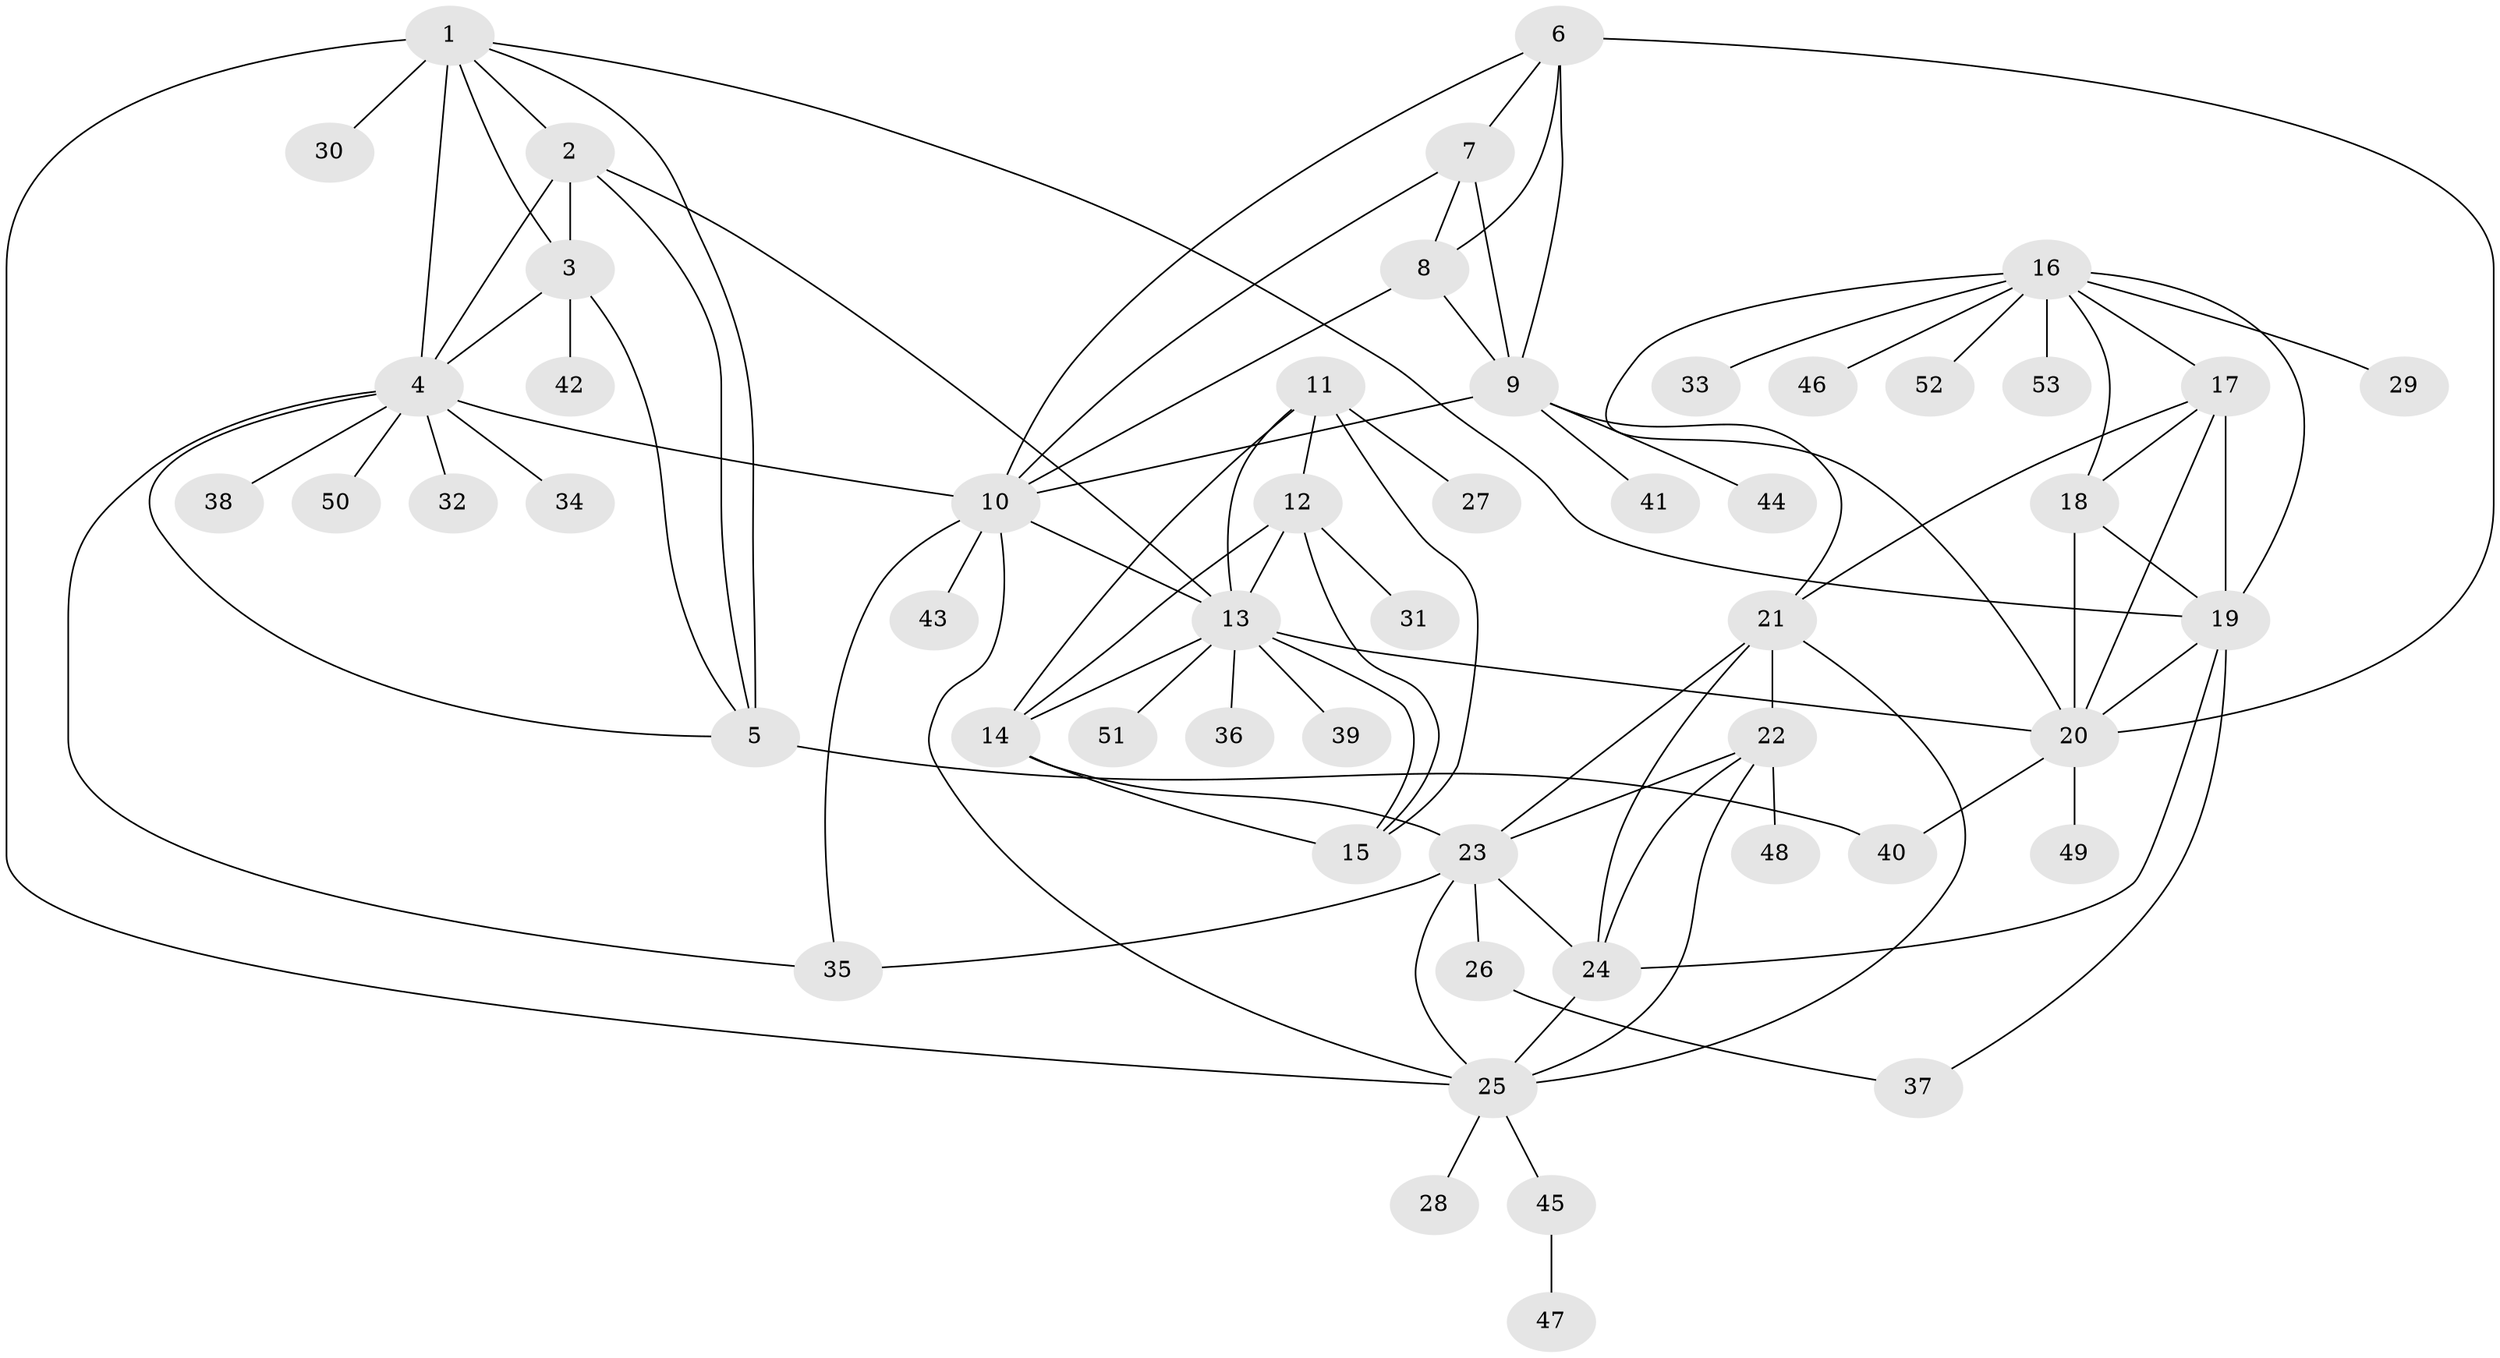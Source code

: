 // original degree distribution, {9: 0.0380952380952381, 6: 0.06666666666666667, 8: 0.009523809523809525, 12: 0.01904761904761905, 10: 0.0380952380952381, 4: 0.009523809523809525, 5: 0.02857142857142857, 11: 0.01904761904761905, 7: 0.009523809523809525, 3: 0.01904761904761905, 1: 0.6095238095238096, 2: 0.13333333333333333}
// Generated by graph-tools (version 1.1) at 2025/37/03/09/25 02:37:30]
// undirected, 53 vertices, 94 edges
graph export_dot {
graph [start="1"]
  node [color=gray90,style=filled];
  1;
  2;
  3;
  4;
  5;
  6;
  7;
  8;
  9;
  10;
  11;
  12;
  13;
  14;
  15;
  16;
  17;
  18;
  19;
  20;
  21;
  22;
  23;
  24;
  25;
  26;
  27;
  28;
  29;
  30;
  31;
  32;
  33;
  34;
  35;
  36;
  37;
  38;
  39;
  40;
  41;
  42;
  43;
  44;
  45;
  46;
  47;
  48;
  49;
  50;
  51;
  52;
  53;
  1 -- 2 [weight=1.0];
  1 -- 3 [weight=1.0];
  1 -- 4 [weight=1.0];
  1 -- 5 [weight=1.0];
  1 -- 19 [weight=1.0];
  1 -- 25 [weight=1.0];
  1 -- 30 [weight=2.0];
  2 -- 3 [weight=1.0];
  2 -- 4 [weight=1.0];
  2 -- 5 [weight=1.0];
  2 -- 13 [weight=1.0];
  3 -- 4 [weight=1.0];
  3 -- 5 [weight=1.0];
  3 -- 42 [weight=3.0];
  4 -- 5 [weight=1.0];
  4 -- 10 [weight=1.0];
  4 -- 32 [weight=1.0];
  4 -- 34 [weight=1.0];
  4 -- 35 [weight=2.0];
  4 -- 38 [weight=1.0];
  4 -- 50 [weight=1.0];
  5 -- 40 [weight=5.0];
  6 -- 7 [weight=1.0];
  6 -- 8 [weight=1.0];
  6 -- 9 [weight=1.0];
  6 -- 10 [weight=1.0];
  6 -- 20 [weight=1.0];
  7 -- 8 [weight=1.0];
  7 -- 9 [weight=4.0];
  7 -- 10 [weight=1.0];
  8 -- 9 [weight=1.0];
  8 -- 10 [weight=1.0];
  9 -- 10 [weight=1.0];
  9 -- 21 [weight=1.0];
  9 -- 41 [weight=1.0];
  9 -- 44 [weight=1.0];
  10 -- 13 [weight=1.0];
  10 -- 25 [weight=1.0];
  10 -- 35 [weight=1.0];
  10 -- 43 [weight=1.0];
  11 -- 12 [weight=1.0];
  11 -- 13 [weight=1.0];
  11 -- 14 [weight=1.0];
  11 -- 15 [weight=1.0];
  11 -- 27 [weight=2.0];
  12 -- 13 [weight=1.0];
  12 -- 14 [weight=1.0];
  12 -- 15 [weight=1.0];
  12 -- 31 [weight=5.0];
  13 -- 14 [weight=1.0];
  13 -- 15 [weight=1.0];
  13 -- 20 [weight=1.0];
  13 -- 36 [weight=1.0];
  13 -- 39 [weight=1.0];
  13 -- 51 [weight=1.0];
  14 -- 15 [weight=1.0];
  14 -- 23 [weight=1.0];
  16 -- 17 [weight=1.0];
  16 -- 18 [weight=1.0];
  16 -- 19 [weight=1.0];
  16 -- 20 [weight=1.0];
  16 -- 29 [weight=1.0];
  16 -- 33 [weight=1.0];
  16 -- 46 [weight=1.0];
  16 -- 52 [weight=1.0];
  16 -- 53 [weight=1.0];
  17 -- 18 [weight=1.0];
  17 -- 19 [weight=4.0];
  17 -- 20 [weight=1.0];
  17 -- 21 [weight=1.0];
  18 -- 19 [weight=1.0];
  18 -- 20 [weight=1.0];
  19 -- 20 [weight=1.0];
  19 -- 24 [weight=1.0];
  19 -- 37 [weight=1.0];
  20 -- 40 [weight=1.0];
  20 -- 49 [weight=1.0];
  21 -- 22 [weight=1.0];
  21 -- 23 [weight=2.0];
  21 -- 24 [weight=1.0];
  21 -- 25 [weight=1.0];
  22 -- 23 [weight=1.0];
  22 -- 24 [weight=1.0];
  22 -- 25 [weight=1.0];
  22 -- 48 [weight=1.0];
  23 -- 24 [weight=1.0];
  23 -- 25 [weight=1.0];
  23 -- 26 [weight=1.0];
  23 -- 35 [weight=4.0];
  24 -- 25 [weight=1.0];
  25 -- 28 [weight=1.0];
  25 -- 45 [weight=1.0];
  26 -- 37 [weight=1.0];
  45 -- 47 [weight=1.0];
}
